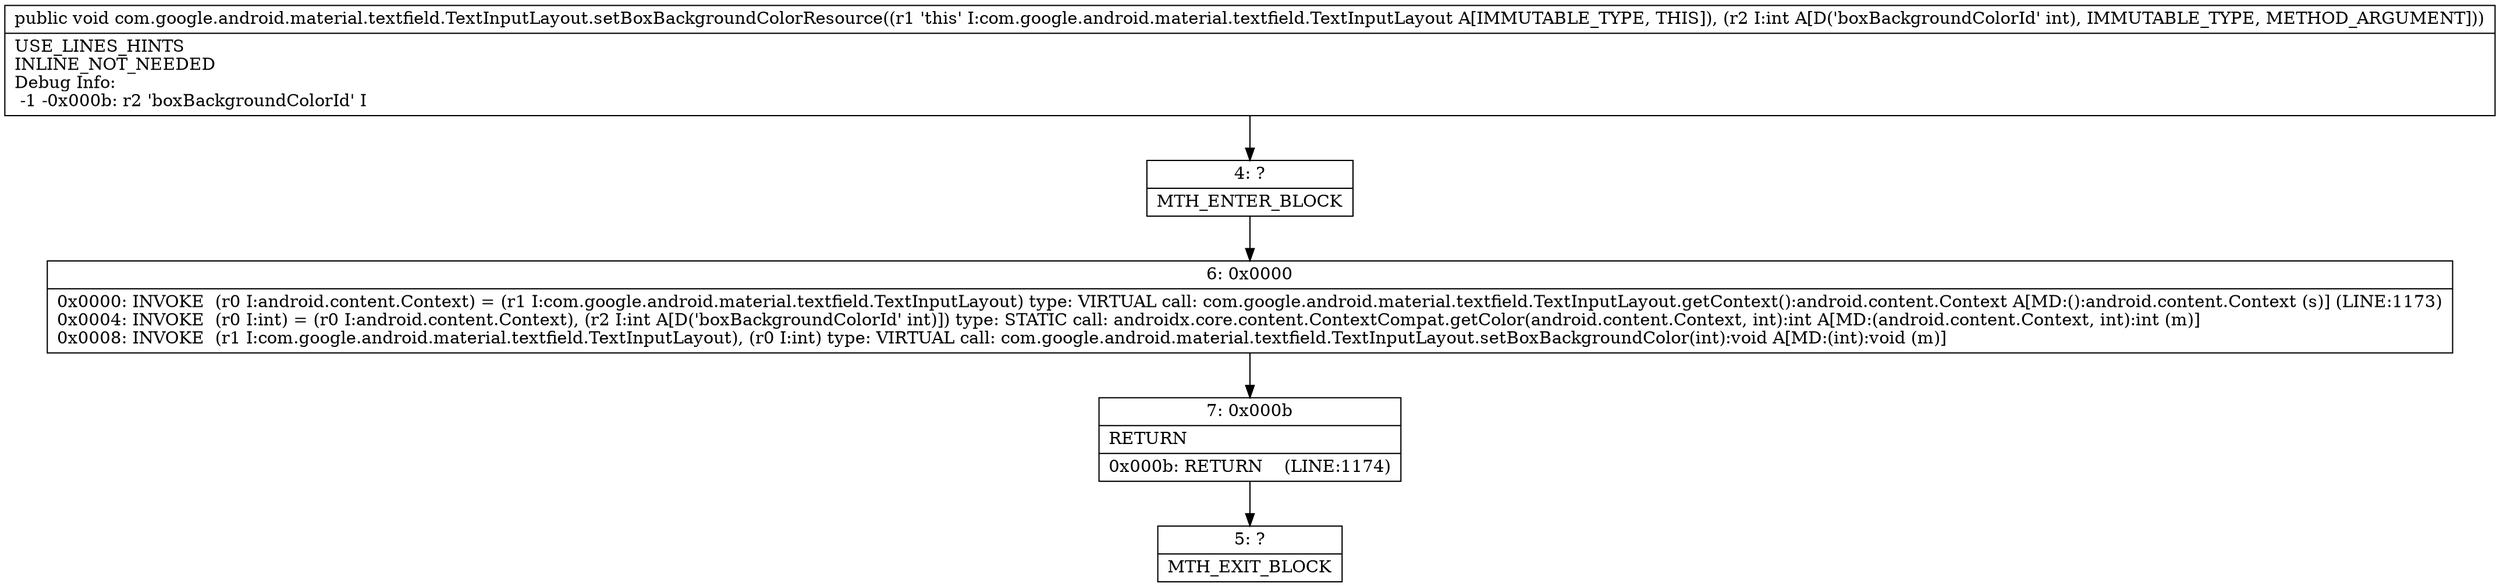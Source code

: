 digraph "CFG forcom.google.android.material.textfield.TextInputLayout.setBoxBackgroundColorResource(I)V" {
Node_4 [shape=record,label="{4\:\ ?|MTH_ENTER_BLOCK\l}"];
Node_6 [shape=record,label="{6\:\ 0x0000|0x0000: INVOKE  (r0 I:android.content.Context) = (r1 I:com.google.android.material.textfield.TextInputLayout) type: VIRTUAL call: com.google.android.material.textfield.TextInputLayout.getContext():android.content.Context A[MD:():android.content.Context (s)] (LINE:1173)\l0x0004: INVOKE  (r0 I:int) = (r0 I:android.content.Context), (r2 I:int A[D('boxBackgroundColorId' int)]) type: STATIC call: androidx.core.content.ContextCompat.getColor(android.content.Context, int):int A[MD:(android.content.Context, int):int (m)]\l0x0008: INVOKE  (r1 I:com.google.android.material.textfield.TextInputLayout), (r0 I:int) type: VIRTUAL call: com.google.android.material.textfield.TextInputLayout.setBoxBackgroundColor(int):void A[MD:(int):void (m)]\l}"];
Node_7 [shape=record,label="{7\:\ 0x000b|RETURN\l|0x000b: RETURN    (LINE:1174)\l}"];
Node_5 [shape=record,label="{5\:\ ?|MTH_EXIT_BLOCK\l}"];
MethodNode[shape=record,label="{public void com.google.android.material.textfield.TextInputLayout.setBoxBackgroundColorResource((r1 'this' I:com.google.android.material.textfield.TextInputLayout A[IMMUTABLE_TYPE, THIS]), (r2 I:int A[D('boxBackgroundColorId' int), IMMUTABLE_TYPE, METHOD_ARGUMENT]))  | USE_LINES_HINTS\lINLINE_NOT_NEEDED\lDebug Info:\l  \-1 \-0x000b: r2 'boxBackgroundColorId' I\l}"];
MethodNode -> Node_4;Node_4 -> Node_6;
Node_6 -> Node_7;
Node_7 -> Node_5;
}

